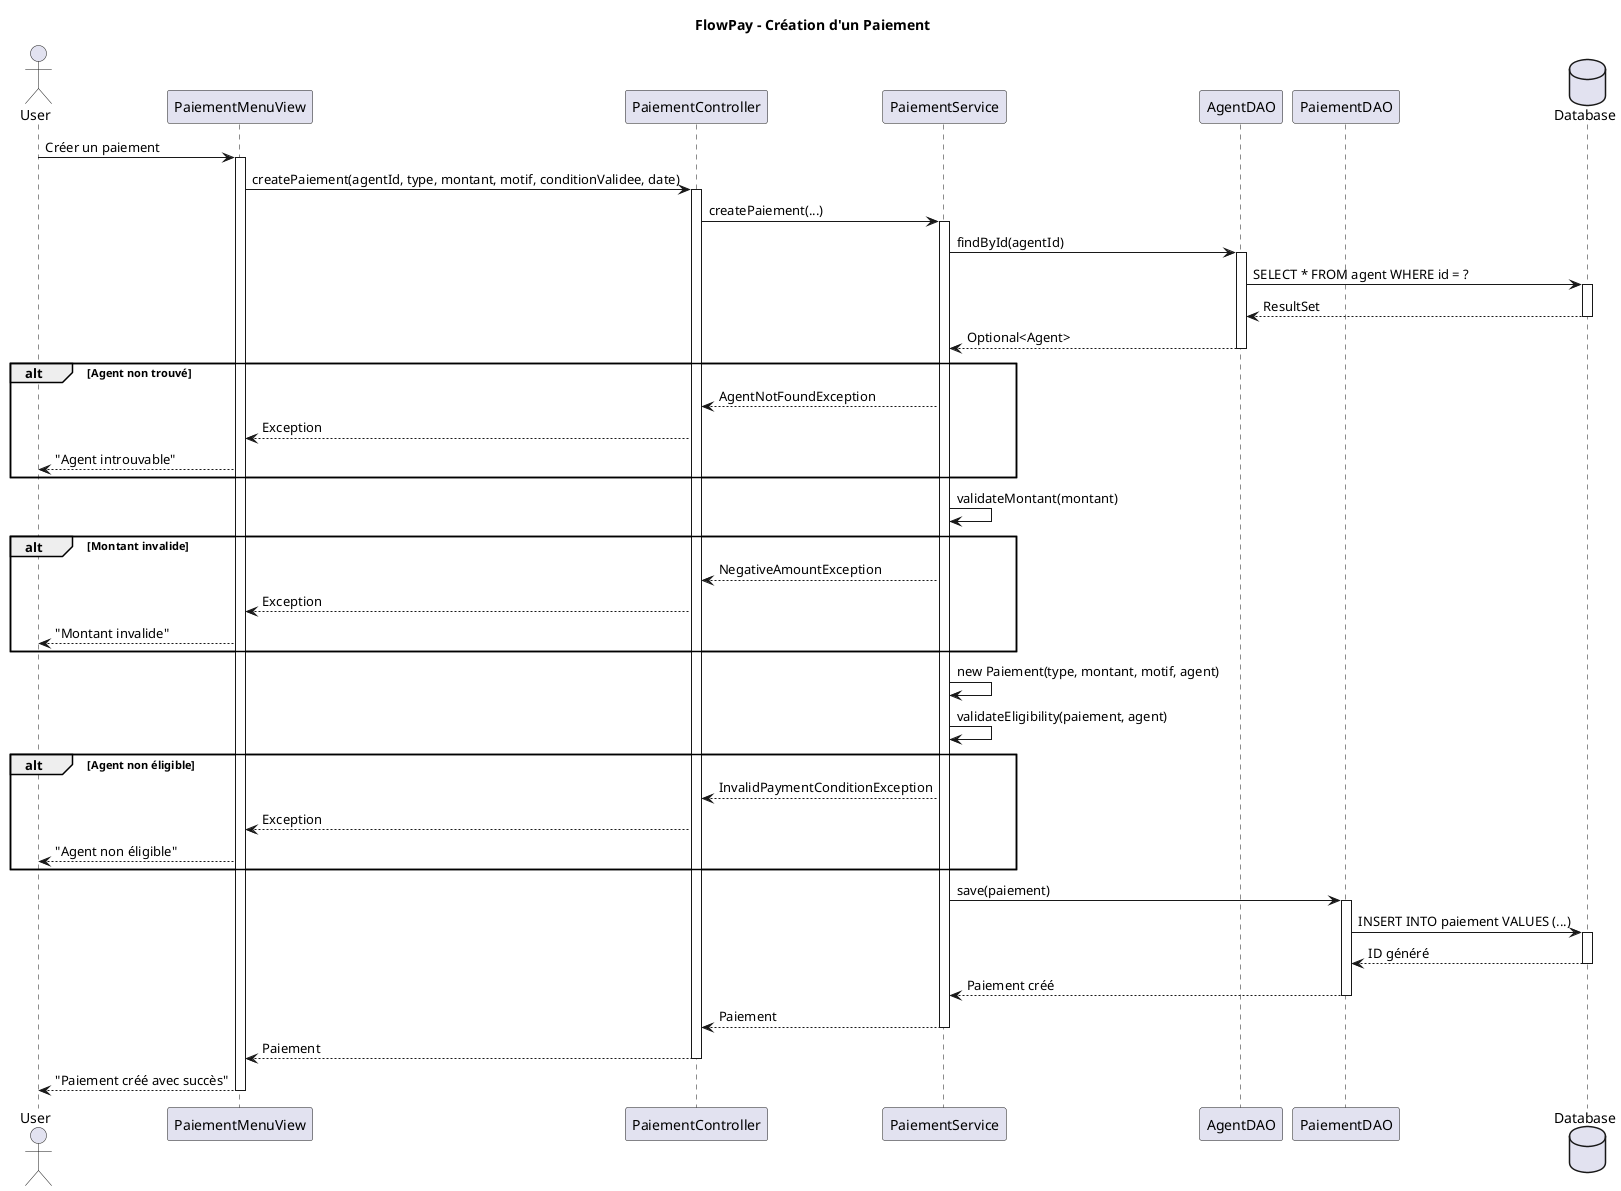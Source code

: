 @startuml
title FlowPay - Création d'un Paiement

actor User
participant PaiementMenuView
participant PaiementController
participant PaiementService
participant AgentDAO
participant PaiementDAO
database Database

User -> PaiementMenuView: Créer un paiement
activate PaiementMenuView
PaiementMenuView -> PaiementController: createPaiement(agentId, type, montant, motif, conditionValidee, date)
activate PaiementController

PaiementController -> PaiementService: createPaiement(...)
activate PaiementService

PaiementService -> AgentDAO: findById(agentId)
activate AgentDAO
AgentDAO -> Database: SELECT * FROM agent WHERE id = ?
activate Database
Database --> AgentDAO: ResultSet
deactivate Database
AgentDAO --> PaiementService: Optional<Agent>
deactivate AgentDAO

alt Agent non trouvé
    PaiementService --> PaiementController: AgentNotFoundException
    PaiementController --> PaiementMenuView: Exception
    PaiementMenuView --> User: "Agent introuvable"
end

PaiementService -> PaiementService: validateMontant(montant)

alt Montant invalide
    PaiementService --> PaiementController: NegativeAmountException
    PaiementController --> PaiementMenuView: Exception
    PaiementMenuView --> User: "Montant invalide"
end

PaiementService -> PaiementService: new Paiement(type, montant, motif, agent)
PaiementService -> PaiementService: validateEligibility(paiement, agent)

alt Agent non éligible
    PaiementService --> PaiementController: InvalidPaymentConditionException
    PaiementController --> PaiementMenuView: Exception
    PaiementMenuView --> User: "Agent non éligible"
end

PaiementService -> PaiementDAO: save(paiement)
activate PaiementDAO
PaiementDAO -> Database: INSERT INTO paiement VALUES (...)
activate Database
Database --> PaiementDAO: ID généré
deactivate Database
PaiementDAO --> PaiementService: Paiement créé
deactivate PaiementDAO

PaiementService --> PaiementController: Paiement
deactivate PaiementService
PaiementController --> PaiementMenuView: Paiement
deactivate PaiementController
PaiementMenuView --> User: "Paiement créé avec succès"
deactivate PaiementMenuView

@enduml
